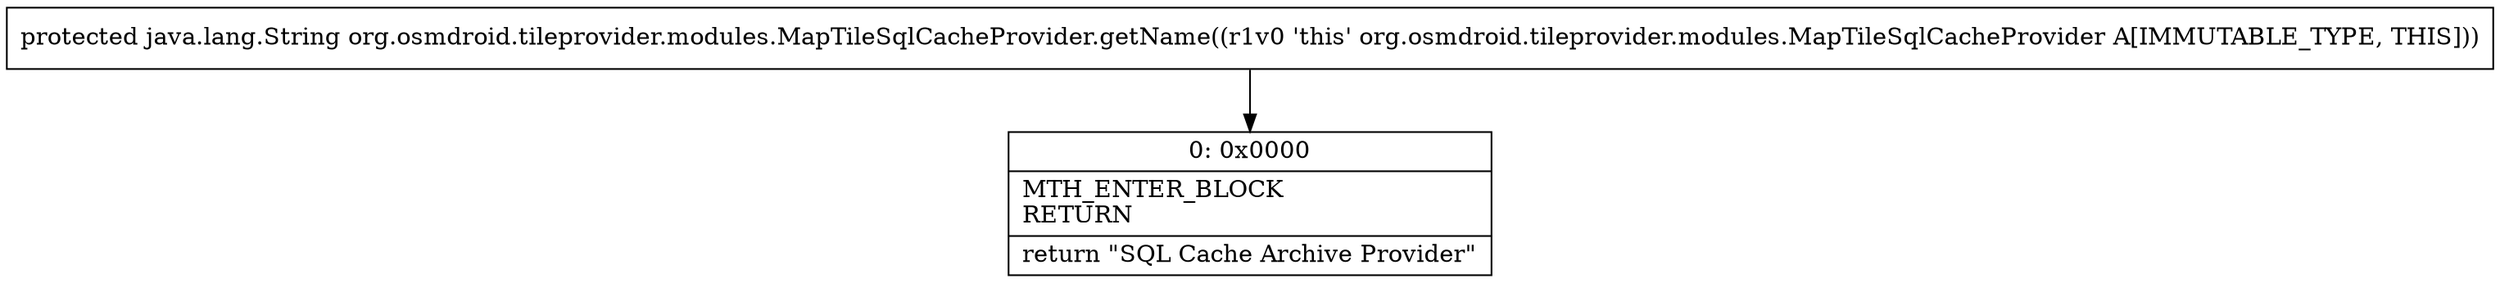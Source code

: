 digraph "CFG fororg.osmdroid.tileprovider.modules.MapTileSqlCacheProvider.getName()Ljava\/lang\/String;" {
Node_0 [shape=record,label="{0\:\ 0x0000|MTH_ENTER_BLOCK\lRETURN\l|return \"SQL Cache Archive Provider\"\l}"];
MethodNode[shape=record,label="{protected java.lang.String org.osmdroid.tileprovider.modules.MapTileSqlCacheProvider.getName((r1v0 'this' org.osmdroid.tileprovider.modules.MapTileSqlCacheProvider A[IMMUTABLE_TYPE, THIS])) }"];
MethodNode -> Node_0;
}

